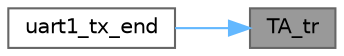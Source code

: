 digraph "TA_tr"
{
 // LATEX_PDF_SIZE
  bgcolor="transparent";
  edge [fontname=Helvetica,fontsize=10,labelfontname=Helvetica,labelfontsize=10];
  node [fontname=Helvetica,fontsize=10,shape=box,height=0.2,width=0.4];
  rankdir="RL";
  Node1 [label="TA_tr",height=0.2,width=0.4,color="gray40", fillcolor="grey60", style="filled", fontcolor="black",tooltip=" "];
  Node1 -> Node2 [dir="back",color="steelblue1",style="solid"];
  Node2 [label="uart1_tx_end",height=0.2,width=0.4,color="grey40", fillcolor="white", style="filled",URL="$_isr_8c.html#a97567c1b09197364a627dee02d6e803d",tooltip=" "];
}
